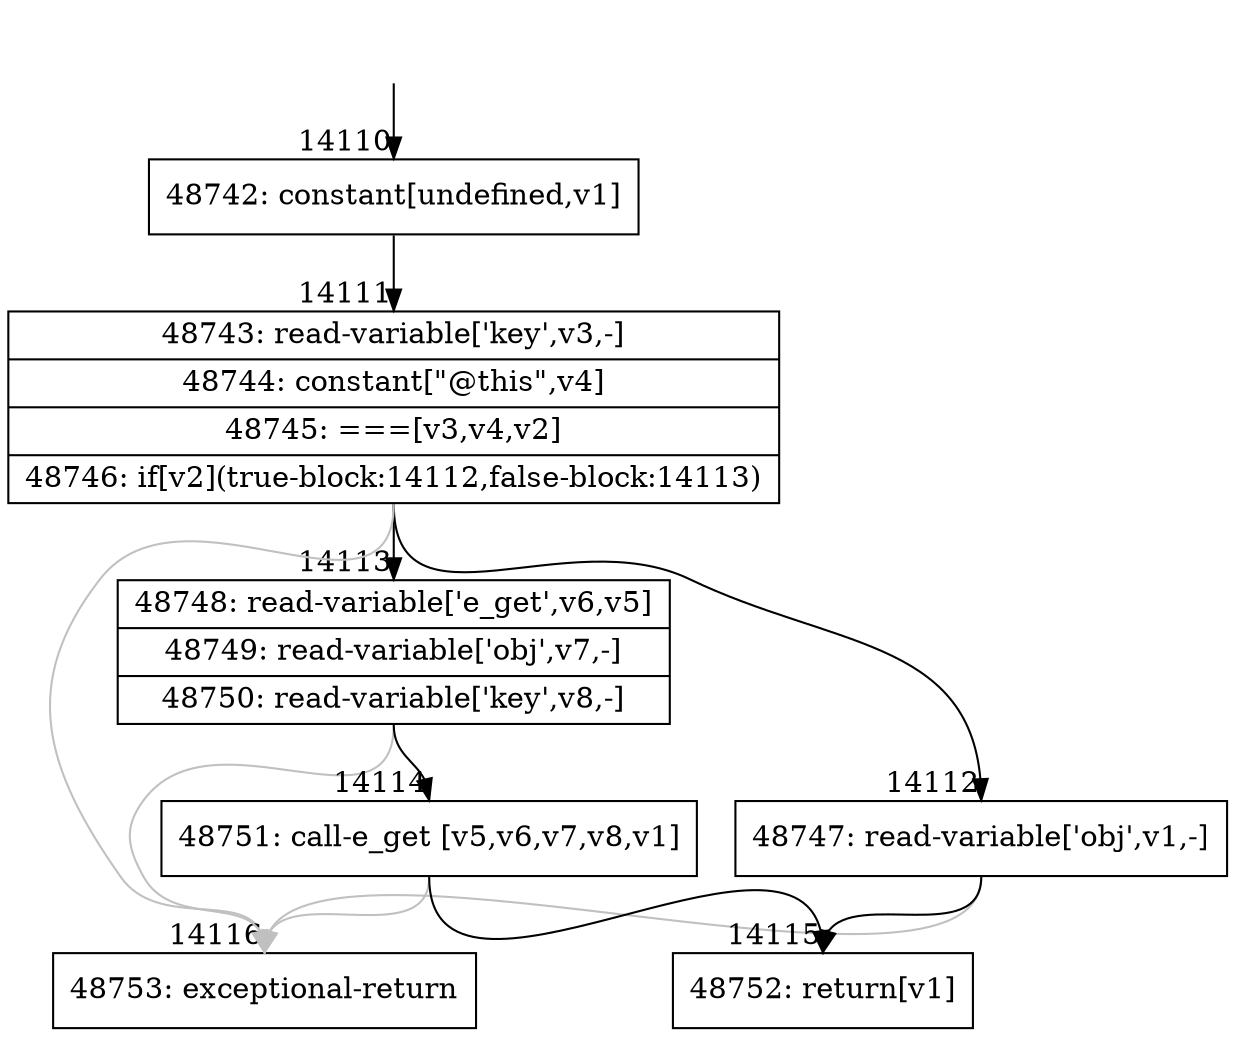 digraph {
rankdir="TD"
BB_entry1168[shape=none,label=""];
BB_entry1168 -> BB14110 [tailport=s, headport=n, headlabel="    14110"]
BB14110 [shape=record label="{48742: constant[undefined,v1]}" ] 
BB14110 -> BB14111 [tailport=s, headport=n, headlabel="      14111"]
BB14111 [shape=record label="{48743: read-variable['key',v3,-]|48744: constant[\"@this\",v4]|48745: ===[v3,v4,v2]|48746: if[v2](true-block:14112,false-block:14113)}" ] 
BB14111 -> BB14112 [tailport=s, headport=n, headlabel="      14112"]
BB14111 -> BB14113 [tailport=s, headport=n, headlabel="      14113"]
BB14111 -> BB14116 [tailport=s, headport=n, color=gray, headlabel="      14116"]
BB14112 [shape=record label="{48747: read-variable['obj',v1,-]}" ] 
BB14112 -> BB14115 [tailport=s, headport=n, headlabel="      14115"]
BB14112 -> BB14116 [tailport=s, headport=n, color=gray]
BB14113 [shape=record label="{48748: read-variable['e_get',v6,v5]|48749: read-variable['obj',v7,-]|48750: read-variable['key',v8,-]}" ] 
BB14113 -> BB14114 [tailport=s, headport=n, headlabel="      14114"]
BB14113 -> BB14116 [tailport=s, headport=n, color=gray]
BB14114 [shape=record label="{48751: call-e_get [v5,v6,v7,v8,v1]}" ] 
BB14114 -> BB14115 [tailport=s, headport=n]
BB14114 -> BB14116 [tailport=s, headport=n, color=gray]
BB14115 [shape=record label="{48752: return[v1]}" ] 
BB14116 [shape=record label="{48753: exceptional-return}" ] 
//#$~ 26215
}
